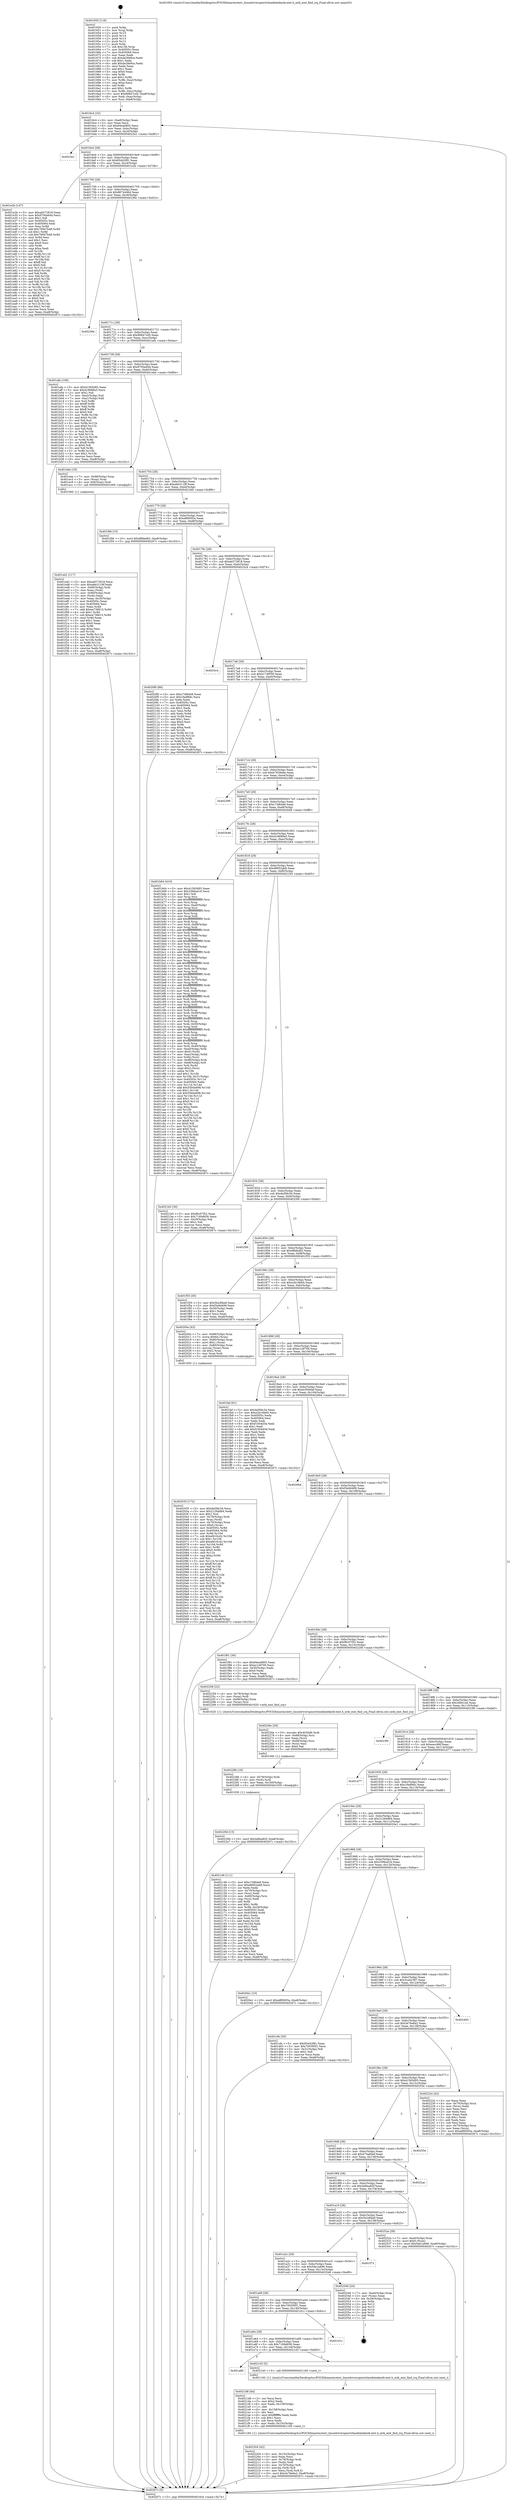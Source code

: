 digraph "0x401650" {
  label = "0x401650 (/mnt/c/Users/mathe/Desktop/tcc/POCII/binaries/extr_linuxdriverspinctrlmediatekmtk-eint.h_mtk_eint_find_irq_Final-ollvm.out::main(0))"
  labelloc = "t"
  node[shape=record]

  Entry [label="",width=0.3,height=0.3,shape=circle,fillcolor=black,style=filled]
  "0x4016c4" [label="{
     0x4016c4 [32]\l
     | [instrs]\l
     &nbsp;&nbsp;0x4016c4 \<+6\>: mov -0xa8(%rbp),%eax\l
     &nbsp;&nbsp;0x4016ca \<+2\>: mov %eax,%ecx\l
     &nbsp;&nbsp;0x4016cc \<+6\>: sub $0x84ea0805,%ecx\l
     &nbsp;&nbsp;0x4016d2 \<+6\>: mov %eax,-0xbc(%rbp)\l
     &nbsp;&nbsp;0x4016d8 \<+6\>: mov %ecx,-0xc0(%rbp)\l
     &nbsp;&nbsp;0x4016de \<+6\>: je 00000000004023e1 \<main+0xd91\>\l
  }"]
  "0x4023e1" [label="{
     0x4023e1\l
  }", style=dashed]
  "0x4016e4" [label="{
     0x4016e4 [28]\l
     | [instrs]\l
     &nbsp;&nbsp;0x4016e4 \<+5\>: jmp 00000000004016e9 \<main+0x99\>\l
     &nbsp;&nbsp;0x4016e9 \<+6\>: mov -0xbc(%rbp),%eax\l
     &nbsp;&nbsp;0x4016ef \<+5\>: sub $0x85442f81,%eax\l
     &nbsp;&nbsp;0x4016f4 \<+6\>: mov %eax,-0xc4(%rbp)\l
     &nbsp;&nbsp;0x4016fa \<+6\>: je 0000000000401e2b \<main+0x7db\>\l
  }"]
  Exit [label="",width=0.3,height=0.3,shape=circle,fillcolor=black,style=filled,peripheries=2]
  "0x401e2b" [label="{
     0x401e2b [147]\l
     | [instrs]\l
     &nbsp;&nbsp;0x401e2b \<+5\>: mov $0xab572818,%eax\l
     &nbsp;&nbsp;0x401e30 \<+5\>: mov $0x9700e644,%ecx\l
     &nbsp;&nbsp;0x401e35 \<+2\>: mov $0x1,%dl\l
     &nbsp;&nbsp;0x401e37 \<+7\>: mov 0x40505c,%esi\l
     &nbsp;&nbsp;0x401e3e \<+7\>: mov 0x405064,%edi\l
     &nbsp;&nbsp;0x401e45 \<+3\>: mov %esi,%r8d\l
     &nbsp;&nbsp;0x401e48 \<+7\>: add $0x76947b48,%r8d\l
     &nbsp;&nbsp;0x401e4f \<+4\>: sub $0x1,%r8d\l
     &nbsp;&nbsp;0x401e53 \<+7\>: sub $0x76947b48,%r8d\l
     &nbsp;&nbsp;0x401e5a \<+4\>: imul %r8d,%esi\l
     &nbsp;&nbsp;0x401e5e \<+3\>: and $0x1,%esi\l
     &nbsp;&nbsp;0x401e61 \<+3\>: cmp $0x0,%esi\l
     &nbsp;&nbsp;0x401e64 \<+4\>: sete %r9b\l
     &nbsp;&nbsp;0x401e68 \<+3\>: cmp $0xa,%edi\l
     &nbsp;&nbsp;0x401e6b \<+4\>: setl %r10b\l
     &nbsp;&nbsp;0x401e6f \<+3\>: mov %r9b,%r11b\l
     &nbsp;&nbsp;0x401e72 \<+4\>: xor $0xff,%r11b\l
     &nbsp;&nbsp;0x401e76 \<+3\>: mov %r10b,%bl\l
     &nbsp;&nbsp;0x401e79 \<+3\>: xor $0xff,%bl\l
     &nbsp;&nbsp;0x401e7c \<+3\>: xor $0x0,%dl\l
     &nbsp;&nbsp;0x401e7f \<+3\>: mov %r11b,%r14b\l
     &nbsp;&nbsp;0x401e82 \<+4\>: and $0x0,%r14b\l
     &nbsp;&nbsp;0x401e86 \<+3\>: and %dl,%r9b\l
     &nbsp;&nbsp;0x401e89 \<+3\>: mov %bl,%r15b\l
     &nbsp;&nbsp;0x401e8c \<+4\>: and $0x0,%r15b\l
     &nbsp;&nbsp;0x401e90 \<+3\>: and %dl,%r10b\l
     &nbsp;&nbsp;0x401e93 \<+3\>: or %r9b,%r14b\l
     &nbsp;&nbsp;0x401e96 \<+3\>: or %r10b,%r15b\l
     &nbsp;&nbsp;0x401e99 \<+3\>: xor %r15b,%r14b\l
     &nbsp;&nbsp;0x401e9c \<+3\>: or %bl,%r11b\l
     &nbsp;&nbsp;0x401e9f \<+4\>: xor $0xff,%r11b\l
     &nbsp;&nbsp;0x401ea3 \<+3\>: or $0x0,%dl\l
     &nbsp;&nbsp;0x401ea6 \<+3\>: and %dl,%r11b\l
     &nbsp;&nbsp;0x401ea9 \<+3\>: or %r11b,%r14b\l
     &nbsp;&nbsp;0x401eac \<+4\>: test $0x1,%r14b\l
     &nbsp;&nbsp;0x401eb0 \<+3\>: cmovne %ecx,%eax\l
     &nbsp;&nbsp;0x401eb3 \<+6\>: mov %eax,-0xa8(%rbp)\l
     &nbsp;&nbsp;0x401eb9 \<+5\>: jmp 000000000040267c \<main+0x102c\>\l
  }"]
  "0x401700" [label="{
     0x401700 [28]\l
     | [instrs]\l
     &nbsp;&nbsp;0x401700 \<+5\>: jmp 0000000000401705 \<main+0xb5\>\l
     &nbsp;&nbsp;0x401705 \<+6\>: mov -0xbc(%rbp),%eax\l
     &nbsp;&nbsp;0x40170b \<+5\>: sub $0x8674446d,%eax\l
     &nbsp;&nbsp;0x401710 \<+6\>: mov %eax,-0xc8(%rbp)\l
     &nbsp;&nbsp;0x401716 \<+6\>: je 000000000040236e \<main+0xd1e\>\l
  }"]
  "0x40229d" [label="{
     0x40229d [15]\l
     | [instrs]\l
     &nbsp;&nbsp;0x40229d \<+10\>: movl $0x4d6ea82f,-0xa8(%rbp)\l
     &nbsp;&nbsp;0x4022a7 \<+5\>: jmp 000000000040267c \<main+0x102c\>\l
  }"]
  "0x40236e" [label="{
     0x40236e\l
  }", style=dashed]
  "0x40171c" [label="{
     0x40171c [28]\l
     | [instrs]\l
     &nbsp;&nbsp;0x40171c \<+5\>: jmp 0000000000401721 \<main+0xd1\>\l
     &nbsp;&nbsp;0x401721 \<+6\>: mov -0xbc(%rbp),%eax\l
     &nbsp;&nbsp;0x401727 \<+5\>: sub $0x89847cd5,%eax\l
     &nbsp;&nbsp;0x40172c \<+6\>: mov %eax,-0xcc(%rbp)\l
     &nbsp;&nbsp;0x401732 \<+6\>: je 0000000000401afa \<main+0x4aa\>\l
  }"]
  "0x40228b" [label="{
     0x40228b [18]\l
     | [instrs]\l
     &nbsp;&nbsp;0x40228b \<+4\>: mov -0x78(%rbp),%rdi\l
     &nbsp;&nbsp;0x40228f \<+3\>: mov (%rdi),%rdi\l
     &nbsp;&nbsp;0x402292 \<+6\>: mov %eax,-0x160(%rbp)\l
     &nbsp;&nbsp;0x402298 \<+5\>: call 0000000000401030 \<free@plt\>\l
     | [calls]\l
     &nbsp;&nbsp;0x401030 \{1\} (unknown)\l
  }"]
  "0x401afa" [label="{
     0x401afa [106]\l
     | [instrs]\l
     &nbsp;&nbsp;0x401afa \<+5\>: mov $0x41565d93,%eax\l
     &nbsp;&nbsp;0x401aff \<+5\>: mov $0xd18689a5,%ecx\l
     &nbsp;&nbsp;0x401b04 \<+2\>: mov $0x1,%dl\l
     &nbsp;&nbsp;0x401b06 \<+7\>: mov -0xa2(%rbp),%sil\l
     &nbsp;&nbsp;0x401b0d \<+7\>: mov -0xa1(%rbp),%dil\l
     &nbsp;&nbsp;0x401b14 \<+3\>: mov %sil,%r8b\l
     &nbsp;&nbsp;0x401b17 \<+4\>: xor $0xff,%r8b\l
     &nbsp;&nbsp;0x401b1b \<+3\>: mov %dil,%r9b\l
     &nbsp;&nbsp;0x401b1e \<+4\>: xor $0xff,%r9b\l
     &nbsp;&nbsp;0x401b22 \<+3\>: xor $0x0,%dl\l
     &nbsp;&nbsp;0x401b25 \<+3\>: mov %r8b,%r10b\l
     &nbsp;&nbsp;0x401b28 \<+4\>: and $0x0,%r10b\l
     &nbsp;&nbsp;0x401b2c \<+3\>: and %dl,%sil\l
     &nbsp;&nbsp;0x401b2f \<+3\>: mov %r9b,%r11b\l
     &nbsp;&nbsp;0x401b32 \<+4\>: and $0x0,%r11b\l
     &nbsp;&nbsp;0x401b36 \<+3\>: and %dl,%dil\l
     &nbsp;&nbsp;0x401b39 \<+3\>: or %sil,%r10b\l
     &nbsp;&nbsp;0x401b3c \<+3\>: or %dil,%r11b\l
     &nbsp;&nbsp;0x401b3f \<+3\>: xor %r11b,%r10b\l
     &nbsp;&nbsp;0x401b42 \<+3\>: or %r9b,%r8b\l
     &nbsp;&nbsp;0x401b45 \<+4\>: xor $0xff,%r8b\l
     &nbsp;&nbsp;0x401b49 \<+3\>: or $0x0,%dl\l
     &nbsp;&nbsp;0x401b4c \<+3\>: and %dl,%r8b\l
     &nbsp;&nbsp;0x401b4f \<+3\>: or %r8b,%r10b\l
     &nbsp;&nbsp;0x401b52 \<+4\>: test $0x1,%r10b\l
     &nbsp;&nbsp;0x401b56 \<+3\>: cmovne %ecx,%eax\l
     &nbsp;&nbsp;0x401b59 \<+6\>: mov %eax,-0xa8(%rbp)\l
     &nbsp;&nbsp;0x401b5f \<+5\>: jmp 000000000040267c \<main+0x102c\>\l
  }"]
  "0x401738" [label="{
     0x401738 [28]\l
     | [instrs]\l
     &nbsp;&nbsp;0x401738 \<+5\>: jmp 000000000040173d \<main+0xed\>\l
     &nbsp;&nbsp;0x40173d \<+6\>: mov -0xbc(%rbp),%eax\l
     &nbsp;&nbsp;0x401743 \<+5\>: sub $0x9700e644,%eax\l
     &nbsp;&nbsp;0x401748 \<+6\>: mov %eax,-0xd0(%rbp)\l
     &nbsp;&nbsp;0x40174e \<+6\>: je 0000000000401ebe \<main+0x86e\>\l
  }"]
  "0x40267c" [label="{
     0x40267c [5]\l
     | [instrs]\l
     &nbsp;&nbsp;0x40267c \<+5\>: jmp 00000000004016c4 \<main+0x74\>\l
  }"]
  "0x401650" [label="{
     0x401650 [116]\l
     | [instrs]\l
     &nbsp;&nbsp;0x401650 \<+1\>: push %rbp\l
     &nbsp;&nbsp;0x401651 \<+3\>: mov %rsp,%rbp\l
     &nbsp;&nbsp;0x401654 \<+2\>: push %r15\l
     &nbsp;&nbsp;0x401656 \<+2\>: push %r14\l
     &nbsp;&nbsp;0x401658 \<+2\>: push %r13\l
     &nbsp;&nbsp;0x40165a \<+2\>: push %r12\l
     &nbsp;&nbsp;0x40165c \<+1\>: push %rbx\l
     &nbsp;&nbsp;0x40165d \<+7\>: sub $0x158,%rsp\l
     &nbsp;&nbsp;0x401664 \<+7\>: mov 0x40505c,%eax\l
     &nbsp;&nbsp;0x40166b \<+7\>: mov 0x405064,%ecx\l
     &nbsp;&nbsp;0x401672 \<+2\>: mov %eax,%edx\l
     &nbsp;&nbsp;0x401674 \<+6\>: sub $0xde28e9ca,%edx\l
     &nbsp;&nbsp;0x40167a \<+3\>: sub $0x1,%edx\l
     &nbsp;&nbsp;0x40167d \<+6\>: add $0xde28e9ca,%edx\l
     &nbsp;&nbsp;0x401683 \<+3\>: imul %edx,%eax\l
     &nbsp;&nbsp;0x401686 \<+3\>: and $0x1,%eax\l
     &nbsp;&nbsp;0x401689 \<+3\>: cmp $0x0,%eax\l
     &nbsp;&nbsp;0x40168c \<+4\>: sete %r8b\l
     &nbsp;&nbsp;0x401690 \<+4\>: and $0x1,%r8b\l
     &nbsp;&nbsp;0x401694 \<+7\>: mov %r8b,-0xa2(%rbp)\l
     &nbsp;&nbsp;0x40169b \<+3\>: cmp $0xa,%ecx\l
     &nbsp;&nbsp;0x40169e \<+4\>: setl %r8b\l
     &nbsp;&nbsp;0x4016a2 \<+4\>: and $0x1,%r8b\l
     &nbsp;&nbsp;0x4016a6 \<+7\>: mov %r8b,-0xa1(%rbp)\l
     &nbsp;&nbsp;0x4016ad \<+10\>: movl $0x89847cd5,-0xa8(%rbp)\l
     &nbsp;&nbsp;0x4016b7 \<+6\>: mov %edi,-0xac(%rbp)\l
     &nbsp;&nbsp;0x4016bd \<+7\>: mov %rsi,-0xb8(%rbp)\l
  }"]
  "0x40226e" [label="{
     0x40226e [29]\l
     | [instrs]\l
     &nbsp;&nbsp;0x40226e \<+10\>: movabs $0x4030d6,%rdi\l
     &nbsp;&nbsp;0x402278 \<+4\>: mov -0x68(%rbp),%rsi\l
     &nbsp;&nbsp;0x40227c \<+2\>: mov %eax,(%rsi)\l
     &nbsp;&nbsp;0x40227e \<+4\>: mov -0x68(%rbp),%rsi\l
     &nbsp;&nbsp;0x402282 \<+2\>: mov (%rsi),%esi\l
     &nbsp;&nbsp;0x402284 \<+2\>: mov $0x0,%al\l
     &nbsp;&nbsp;0x402286 \<+5\>: call 0000000000401040 \<printf@plt\>\l
     | [calls]\l
     &nbsp;&nbsp;0x401040 \{1\} (unknown)\l
  }"]
  "0x401ebe" [label="{
     0x401ebe [19]\l
     | [instrs]\l
     &nbsp;&nbsp;0x401ebe \<+7\>: mov -0x98(%rbp),%rax\l
     &nbsp;&nbsp;0x401ec5 \<+3\>: mov (%rax),%rax\l
     &nbsp;&nbsp;0x401ec8 \<+4\>: mov 0x8(%rax),%rdi\l
     &nbsp;&nbsp;0x401ecc \<+5\>: call 0000000000401060 \<atoi@plt\>\l
     | [calls]\l
     &nbsp;&nbsp;0x401060 \{1\} (unknown)\l
  }"]
  "0x401754" [label="{
     0x401754 [28]\l
     | [instrs]\l
     &nbsp;&nbsp;0x401754 \<+5\>: jmp 0000000000401759 \<main+0x109\>\l
     &nbsp;&nbsp;0x401759 \<+6\>: mov -0xbc(%rbp),%eax\l
     &nbsp;&nbsp;0x40175f \<+5\>: sub $0xa6e3119f,%eax\l
     &nbsp;&nbsp;0x401764 \<+6\>: mov %eax,-0xd4(%rbp)\l
     &nbsp;&nbsp;0x40176a \<+6\>: je 0000000000401f46 \<main+0x8f6\>\l
  }"]
  "0x402204" [label="{
     0x402204 [42]\l
     | [instrs]\l
     &nbsp;&nbsp;0x402204 \<+6\>: mov -0x15c(%rbp),%ecx\l
     &nbsp;&nbsp;0x40220a \<+3\>: imul %eax,%ecx\l
     &nbsp;&nbsp;0x40220d \<+4\>: mov -0x78(%rbp),%rdi\l
     &nbsp;&nbsp;0x402211 \<+3\>: mov (%rdi),%rdi\l
     &nbsp;&nbsp;0x402214 \<+4\>: mov -0x70(%rbp),%r8\l
     &nbsp;&nbsp;0x402218 \<+3\>: movslq (%r8),%r8\l
     &nbsp;&nbsp;0x40221b \<+4\>: mov %ecx,(%rdi,%r8,4)\l
     &nbsp;&nbsp;0x40221f \<+10\>: movl $0x3e76e6a2,-0xa8(%rbp)\l
     &nbsp;&nbsp;0x402229 \<+5\>: jmp 000000000040267c \<main+0x102c\>\l
  }"]
  "0x401f46" [label="{
     0x401f46 [15]\l
     | [instrs]\l
     &nbsp;&nbsp;0x401f46 \<+10\>: movl $0xdfbfed62,-0xa8(%rbp)\l
     &nbsp;&nbsp;0x401f50 \<+5\>: jmp 000000000040267c \<main+0x102c\>\l
  }"]
  "0x401770" [label="{
     0x401770 [28]\l
     | [instrs]\l
     &nbsp;&nbsp;0x401770 \<+5\>: jmp 0000000000401775 \<main+0x125\>\l
     &nbsp;&nbsp;0x401775 \<+6\>: mov -0xbc(%rbp),%eax\l
     &nbsp;&nbsp;0x40177b \<+5\>: sub $0xa8f0005a,%eax\l
     &nbsp;&nbsp;0x401780 \<+6\>: mov %eax,-0xd8(%rbp)\l
     &nbsp;&nbsp;0x401786 \<+6\>: je 00000000004020f0 \<main+0xaa0\>\l
  }"]
  "0x4021d8" [label="{
     0x4021d8 [44]\l
     | [instrs]\l
     &nbsp;&nbsp;0x4021d8 \<+2\>: xor %ecx,%ecx\l
     &nbsp;&nbsp;0x4021da \<+5\>: mov $0x2,%edx\l
     &nbsp;&nbsp;0x4021df \<+6\>: mov %edx,-0x158(%rbp)\l
     &nbsp;&nbsp;0x4021e5 \<+1\>: cltd\l
     &nbsp;&nbsp;0x4021e6 \<+6\>: mov -0x158(%rbp),%esi\l
     &nbsp;&nbsp;0x4021ec \<+2\>: idiv %esi\l
     &nbsp;&nbsp;0x4021ee \<+6\>: imul $0xfffffffe,%edx,%edx\l
     &nbsp;&nbsp;0x4021f4 \<+3\>: sub $0x1,%ecx\l
     &nbsp;&nbsp;0x4021f7 \<+2\>: sub %ecx,%edx\l
     &nbsp;&nbsp;0x4021f9 \<+6\>: mov %edx,-0x15c(%rbp)\l
     &nbsp;&nbsp;0x4021ff \<+5\>: call 0000000000401160 \<next_i\>\l
     | [calls]\l
     &nbsp;&nbsp;0x401160 \{1\} (/mnt/c/Users/mathe/Desktop/tcc/POCII/binaries/extr_linuxdriverspinctrlmediatekmtk-eint.h_mtk_eint_find_irq_Final-ollvm.out::next_i)\l
  }"]
  "0x4020f0" [label="{
     0x4020f0 [86]\l
     | [instrs]\l
     &nbsp;&nbsp;0x4020f0 \<+5\>: mov $0xc74f64e8,%eax\l
     &nbsp;&nbsp;0x4020f5 \<+5\>: mov $0x1fadf9dc,%ecx\l
     &nbsp;&nbsp;0x4020fa \<+2\>: xor %edx,%edx\l
     &nbsp;&nbsp;0x4020fc \<+7\>: mov 0x40505c,%esi\l
     &nbsp;&nbsp;0x402103 \<+7\>: mov 0x405064,%edi\l
     &nbsp;&nbsp;0x40210a \<+3\>: sub $0x1,%edx\l
     &nbsp;&nbsp;0x40210d \<+3\>: mov %esi,%r8d\l
     &nbsp;&nbsp;0x402110 \<+3\>: add %edx,%r8d\l
     &nbsp;&nbsp;0x402113 \<+4\>: imul %r8d,%esi\l
     &nbsp;&nbsp;0x402117 \<+3\>: and $0x1,%esi\l
     &nbsp;&nbsp;0x40211a \<+3\>: cmp $0x0,%esi\l
     &nbsp;&nbsp;0x40211d \<+4\>: sete %r9b\l
     &nbsp;&nbsp;0x402121 \<+3\>: cmp $0xa,%edi\l
     &nbsp;&nbsp;0x402124 \<+4\>: setl %r10b\l
     &nbsp;&nbsp;0x402128 \<+3\>: mov %r9b,%r11b\l
     &nbsp;&nbsp;0x40212b \<+3\>: and %r10b,%r11b\l
     &nbsp;&nbsp;0x40212e \<+3\>: xor %r10b,%r9b\l
     &nbsp;&nbsp;0x402131 \<+3\>: or %r9b,%r11b\l
     &nbsp;&nbsp;0x402134 \<+4\>: test $0x1,%r11b\l
     &nbsp;&nbsp;0x402138 \<+3\>: cmovne %ecx,%eax\l
     &nbsp;&nbsp;0x40213b \<+6\>: mov %eax,-0xa8(%rbp)\l
     &nbsp;&nbsp;0x402141 \<+5\>: jmp 000000000040267c \<main+0x102c\>\l
  }"]
  "0x40178c" [label="{
     0x40178c [28]\l
     | [instrs]\l
     &nbsp;&nbsp;0x40178c \<+5\>: jmp 0000000000401791 \<main+0x141\>\l
     &nbsp;&nbsp;0x401791 \<+6\>: mov -0xbc(%rbp),%eax\l
     &nbsp;&nbsp;0x401797 \<+5\>: sub $0xab572818,%eax\l
     &nbsp;&nbsp;0x40179c \<+6\>: mov %eax,-0xdc(%rbp)\l
     &nbsp;&nbsp;0x4017a2 \<+6\>: je 00000000004025c4 \<main+0xf74\>\l
  }"]
  "0x401a80" [label="{
     0x401a80\l
  }", style=dashed]
  "0x4025c4" [label="{
     0x4025c4\l
  }", style=dashed]
  "0x4017a8" [label="{
     0x4017a8 [28]\l
     | [instrs]\l
     &nbsp;&nbsp;0x4017a8 \<+5\>: jmp 00000000004017ad \<main+0x15d\>\l
     &nbsp;&nbsp;0x4017ad \<+6\>: mov -0xbc(%rbp),%eax\l
     &nbsp;&nbsp;0x4017b3 \<+5\>: sub $0xb174f056,%eax\l
     &nbsp;&nbsp;0x4017b8 \<+6\>: mov %eax,-0xe0(%rbp)\l
     &nbsp;&nbsp;0x4017be \<+6\>: je 0000000000401e1c \<main+0x7cc\>\l
  }"]
  "0x4021d3" [label="{
     0x4021d3 [5]\l
     | [instrs]\l
     &nbsp;&nbsp;0x4021d3 \<+5\>: call 0000000000401160 \<next_i\>\l
     | [calls]\l
     &nbsp;&nbsp;0x401160 \{1\} (/mnt/c/Users/mathe/Desktop/tcc/POCII/binaries/extr_linuxdriverspinctrlmediatekmtk-eint.h_mtk_eint_find_irq_Final-ollvm.out::next_i)\l
  }"]
  "0x401e1c" [label="{
     0x401e1c\l
  }", style=dashed]
  "0x4017c4" [label="{
     0x4017c4 [28]\l
     | [instrs]\l
     &nbsp;&nbsp;0x4017c4 \<+5\>: jmp 00000000004017c9 \<main+0x179\>\l
     &nbsp;&nbsp;0x4017c9 \<+6\>: mov -0xbc(%rbp),%eax\l
     &nbsp;&nbsp;0x4017cf \<+5\>: sub $0xb7839a6e,%eax\l
     &nbsp;&nbsp;0x4017d4 \<+6\>: mov %eax,-0xe4(%rbp)\l
     &nbsp;&nbsp;0x4017da \<+6\>: je 0000000000402390 \<main+0xd40\>\l
  }"]
  "0x401a64" [label="{
     0x401a64 [28]\l
     | [instrs]\l
     &nbsp;&nbsp;0x401a64 \<+5\>: jmp 0000000000401a69 \<main+0x419\>\l
     &nbsp;&nbsp;0x401a69 \<+6\>: mov -0xbc(%rbp),%eax\l
     &nbsp;&nbsp;0x401a6f \<+5\>: sub $0x7160d656,%eax\l
     &nbsp;&nbsp;0x401a74 \<+6\>: mov %eax,-0x144(%rbp)\l
     &nbsp;&nbsp;0x401a7a \<+6\>: je 00000000004021d3 \<main+0xb83\>\l
  }"]
  "0x402390" [label="{
     0x402390\l
  }", style=dashed]
  "0x4017e0" [label="{
     0x4017e0 [28]\l
     | [instrs]\l
     &nbsp;&nbsp;0x4017e0 \<+5\>: jmp 00000000004017e5 \<main+0x195\>\l
     &nbsp;&nbsp;0x4017e5 \<+6\>: mov -0xbc(%rbp),%eax\l
     &nbsp;&nbsp;0x4017eb \<+5\>: sub $0xc74f64e8,%eax\l
     &nbsp;&nbsp;0x4017f0 \<+6\>: mov %eax,-0xe8(%rbp)\l
     &nbsp;&nbsp;0x4017f6 \<+6\>: je 0000000000402648 \<main+0xff8\>\l
  }"]
  "0x401d1c" [label="{
     0x401d1c\l
  }", style=dashed]
  "0x402648" [label="{
     0x402648\l
  }", style=dashed]
  "0x4017fc" [label="{
     0x4017fc [28]\l
     | [instrs]\l
     &nbsp;&nbsp;0x4017fc \<+5\>: jmp 0000000000401801 \<main+0x1b1\>\l
     &nbsp;&nbsp;0x401801 \<+6\>: mov -0xbc(%rbp),%eax\l
     &nbsp;&nbsp;0x401807 \<+5\>: sub $0xd18689a5,%eax\l
     &nbsp;&nbsp;0x40180c \<+6\>: mov %eax,-0xec(%rbp)\l
     &nbsp;&nbsp;0x401812 \<+6\>: je 0000000000401b64 \<main+0x514\>\l
  }"]
  "0x401a48" [label="{
     0x401a48 [28]\l
     | [instrs]\l
     &nbsp;&nbsp;0x401a48 \<+5\>: jmp 0000000000401a4d \<main+0x3fd\>\l
     &nbsp;&nbsp;0x401a4d \<+6\>: mov -0xbc(%rbp),%eax\l
     &nbsp;&nbsp;0x401a53 \<+5\>: sub $0x700395f1,%eax\l
     &nbsp;&nbsp;0x401a58 \<+6\>: mov %eax,-0x140(%rbp)\l
     &nbsp;&nbsp;0x401a5e \<+6\>: je 0000000000401d1c \<main+0x6cc\>\l
  }"]
  "0x401b64" [label="{
     0x401b64 [410]\l
     | [instrs]\l
     &nbsp;&nbsp;0x401b64 \<+5\>: mov $0x41565d93,%eax\l
     &nbsp;&nbsp;0x401b69 \<+5\>: mov $0x3396a416,%ecx\l
     &nbsp;&nbsp;0x401b6e \<+2\>: mov $0x1,%dl\l
     &nbsp;&nbsp;0x401b70 \<+3\>: mov %rsp,%rsi\l
     &nbsp;&nbsp;0x401b73 \<+4\>: add $0xfffffffffffffff0,%rsi\l
     &nbsp;&nbsp;0x401b77 \<+3\>: mov %rsi,%rsp\l
     &nbsp;&nbsp;0x401b7a \<+7\>: mov %rsi,-0xa0(%rbp)\l
     &nbsp;&nbsp;0x401b81 \<+3\>: mov %rsp,%rsi\l
     &nbsp;&nbsp;0x401b84 \<+4\>: add $0xfffffffffffffff0,%rsi\l
     &nbsp;&nbsp;0x401b88 \<+3\>: mov %rsi,%rsp\l
     &nbsp;&nbsp;0x401b8b \<+3\>: mov %rsp,%rdi\l
     &nbsp;&nbsp;0x401b8e \<+4\>: add $0xfffffffffffffff0,%rdi\l
     &nbsp;&nbsp;0x401b92 \<+3\>: mov %rdi,%rsp\l
     &nbsp;&nbsp;0x401b95 \<+7\>: mov %rdi,-0x98(%rbp)\l
     &nbsp;&nbsp;0x401b9c \<+3\>: mov %rsp,%rdi\l
     &nbsp;&nbsp;0x401b9f \<+4\>: add $0xfffffffffffffff0,%rdi\l
     &nbsp;&nbsp;0x401ba3 \<+3\>: mov %rdi,%rsp\l
     &nbsp;&nbsp;0x401ba6 \<+7\>: mov %rdi,-0x90(%rbp)\l
     &nbsp;&nbsp;0x401bad \<+3\>: mov %rsp,%rdi\l
     &nbsp;&nbsp;0x401bb0 \<+4\>: add $0xfffffffffffffff0,%rdi\l
     &nbsp;&nbsp;0x401bb4 \<+3\>: mov %rdi,%rsp\l
     &nbsp;&nbsp;0x401bb7 \<+7\>: mov %rdi,-0x88(%rbp)\l
     &nbsp;&nbsp;0x401bbe \<+3\>: mov %rsp,%rdi\l
     &nbsp;&nbsp;0x401bc1 \<+4\>: add $0xfffffffffffffff0,%rdi\l
     &nbsp;&nbsp;0x401bc5 \<+3\>: mov %rdi,%rsp\l
     &nbsp;&nbsp;0x401bc8 \<+4\>: mov %rdi,-0x80(%rbp)\l
     &nbsp;&nbsp;0x401bcc \<+3\>: mov %rsp,%rdi\l
     &nbsp;&nbsp;0x401bcf \<+4\>: add $0xfffffffffffffff0,%rdi\l
     &nbsp;&nbsp;0x401bd3 \<+3\>: mov %rdi,%rsp\l
     &nbsp;&nbsp;0x401bd6 \<+4\>: mov %rdi,-0x78(%rbp)\l
     &nbsp;&nbsp;0x401bda \<+3\>: mov %rsp,%rdi\l
     &nbsp;&nbsp;0x401bdd \<+4\>: add $0xfffffffffffffff0,%rdi\l
     &nbsp;&nbsp;0x401be1 \<+3\>: mov %rdi,%rsp\l
     &nbsp;&nbsp;0x401be4 \<+4\>: mov %rdi,-0x70(%rbp)\l
     &nbsp;&nbsp;0x401be8 \<+3\>: mov %rsp,%rdi\l
     &nbsp;&nbsp;0x401beb \<+4\>: add $0xfffffffffffffff0,%rdi\l
     &nbsp;&nbsp;0x401bef \<+3\>: mov %rdi,%rsp\l
     &nbsp;&nbsp;0x401bf2 \<+4\>: mov %rdi,-0x68(%rbp)\l
     &nbsp;&nbsp;0x401bf6 \<+3\>: mov %rsp,%rdi\l
     &nbsp;&nbsp;0x401bf9 \<+4\>: add $0xfffffffffffffff0,%rdi\l
     &nbsp;&nbsp;0x401bfd \<+3\>: mov %rdi,%rsp\l
     &nbsp;&nbsp;0x401c00 \<+4\>: mov %rdi,-0x60(%rbp)\l
     &nbsp;&nbsp;0x401c04 \<+3\>: mov %rsp,%rdi\l
     &nbsp;&nbsp;0x401c07 \<+4\>: add $0xfffffffffffffff0,%rdi\l
     &nbsp;&nbsp;0x401c0b \<+3\>: mov %rdi,%rsp\l
     &nbsp;&nbsp;0x401c0e \<+4\>: mov %rdi,-0x58(%rbp)\l
     &nbsp;&nbsp;0x401c12 \<+3\>: mov %rsp,%rdi\l
     &nbsp;&nbsp;0x401c15 \<+4\>: add $0xfffffffffffffff0,%rdi\l
     &nbsp;&nbsp;0x401c19 \<+3\>: mov %rdi,%rsp\l
     &nbsp;&nbsp;0x401c1c \<+4\>: mov %rdi,-0x50(%rbp)\l
     &nbsp;&nbsp;0x401c20 \<+3\>: mov %rsp,%rdi\l
     &nbsp;&nbsp;0x401c23 \<+4\>: add $0xfffffffffffffff0,%rdi\l
     &nbsp;&nbsp;0x401c27 \<+3\>: mov %rdi,%rsp\l
     &nbsp;&nbsp;0x401c2a \<+4\>: mov %rdi,-0x48(%rbp)\l
     &nbsp;&nbsp;0x401c2e \<+3\>: mov %rsp,%rdi\l
     &nbsp;&nbsp;0x401c31 \<+4\>: add $0xfffffffffffffff0,%rdi\l
     &nbsp;&nbsp;0x401c35 \<+3\>: mov %rdi,%rsp\l
     &nbsp;&nbsp;0x401c38 \<+4\>: mov %rdi,-0x40(%rbp)\l
     &nbsp;&nbsp;0x401c3c \<+7\>: mov -0xa0(%rbp),%rdi\l
     &nbsp;&nbsp;0x401c43 \<+6\>: movl $0x0,(%rdi)\l
     &nbsp;&nbsp;0x401c49 \<+7\>: mov -0xac(%rbp),%r8d\l
     &nbsp;&nbsp;0x401c50 \<+3\>: mov %r8d,(%rsi)\l
     &nbsp;&nbsp;0x401c53 \<+7\>: mov -0x98(%rbp),%rdi\l
     &nbsp;&nbsp;0x401c5a \<+7\>: mov -0xb8(%rbp),%r9\l
     &nbsp;&nbsp;0x401c61 \<+3\>: mov %r9,(%rdi)\l
     &nbsp;&nbsp;0x401c64 \<+3\>: cmpl $0x2,(%rsi)\l
     &nbsp;&nbsp;0x401c67 \<+4\>: setne %r10b\l
     &nbsp;&nbsp;0x401c6b \<+4\>: and $0x1,%r10b\l
     &nbsp;&nbsp;0x401c6f \<+4\>: mov %r10b,-0x31(%rbp)\l
     &nbsp;&nbsp;0x401c73 \<+8\>: mov 0x40505c,%r11d\l
     &nbsp;&nbsp;0x401c7b \<+7\>: mov 0x405064,%ebx\l
     &nbsp;&nbsp;0x401c82 \<+3\>: mov %r11d,%r14d\l
     &nbsp;&nbsp;0x401c85 \<+7\>: add $0x55b0a698,%r14d\l
     &nbsp;&nbsp;0x401c8c \<+4\>: sub $0x1,%r14d\l
     &nbsp;&nbsp;0x401c90 \<+7\>: sub $0x55b0a698,%r14d\l
     &nbsp;&nbsp;0x401c97 \<+4\>: imul %r14d,%r11d\l
     &nbsp;&nbsp;0x401c9b \<+4\>: and $0x1,%r11d\l
     &nbsp;&nbsp;0x401c9f \<+4\>: cmp $0x0,%r11d\l
     &nbsp;&nbsp;0x401ca3 \<+4\>: sete %r10b\l
     &nbsp;&nbsp;0x401ca7 \<+3\>: cmp $0xa,%ebx\l
     &nbsp;&nbsp;0x401caa \<+4\>: setl %r15b\l
     &nbsp;&nbsp;0x401cae \<+3\>: mov %r10b,%r12b\l
     &nbsp;&nbsp;0x401cb1 \<+4\>: xor $0xff,%r12b\l
     &nbsp;&nbsp;0x401cb5 \<+3\>: mov %r15b,%r13b\l
     &nbsp;&nbsp;0x401cb8 \<+4\>: xor $0xff,%r13b\l
     &nbsp;&nbsp;0x401cbc \<+3\>: xor $0x0,%dl\l
     &nbsp;&nbsp;0x401cbf \<+3\>: mov %r12b,%sil\l
     &nbsp;&nbsp;0x401cc2 \<+4\>: and $0x0,%sil\l
     &nbsp;&nbsp;0x401cc6 \<+3\>: and %dl,%r10b\l
     &nbsp;&nbsp;0x401cc9 \<+3\>: mov %r13b,%dil\l
     &nbsp;&nbsp;0x401ccc \<+4\>: and $0x0,%dil\l
     &nbsp;&nbsp;0x401cd0 \<+3\>: and %dl,%r15b\l
     &nbsp;&nbsp;0x401cd3 \<+3\>: or %r10b,%sil\l
     &nbsp;&nbsp;0x401cd6 \<+3\>: or %r15b,%dil\l
     &nbsp;&nbsp;0x401cd9 \<+3\>: xor %dil,%sil\l
     &nbsp;&nbsp;0x401cdc \<+3\>: or %r13b,%r12b\l
     &nbsp;&nbsp;0x401cdf \<+4\>: xor $0xff,%r12b\l
     &nbsp;&nbsp;0x401ce3 \<+3\>: or $0x0,%dl\l
     &nbsp;&nbsp;0x401ce6 \<+3\>: and %dl,%r12b\l
     &nbsp;&nbsp;0x401ce9 \<+3\>: or %r12b,%sil\l
     &nbsp;&nbsp;0x401cec \<+4\>: test $0x1,%sil\l
     &nbsp;&nbsp;0x401cf0 \<+3\>: cmovne %ecx,%eax\l
     &nbsp;&nbsp;0x401cf3 \<+6\>: mov %eax,-0xa8(%rbp)\l
     &nbsp;&nbsp;0x401cf9 \<+5\>: jmp 000000000040267c \<main+0x102c\>\l
  }"]
  "0x401818" [label="{
     0x401818 [28]\l
     | [instrs]\l
     &nbsp;&nbsp;0x401818 \<+5\>: jmp 000000000040181d \<main+0x1cd\>\l
     &nbsp;&nbsp;0x40181d \<+6\>: mov -0xbc(%rbp),%eax\l
     &nbsp;&nbsp;0x401823 \<+5\>: sub $0xd8952ab8,%eax\l
     &nbsp;&nbsp;0x401828 \<+6\>: mov %eax,-0xf0(%rbp)\l
     &nbsp;&nbsp;0x40182e \<+6\>: je 00000000004021b5 \<main+0xb65\>\l
  }"]
  "0x402546" [label="{
     0x402546 [24]\l
     | [instrs]\l
     &nbsp;&nbsp;0x402546 \<+7\>: mov -0xa0(%rbp),%rax\l
     &nbsp;&nbsp;0x40254d \<+2\>: mov (%rax),%eax\l
     &nbsp;&nbsp;0x40254f \<+4\>: lea -0x28(%rbp),%rsp\l
     &nbsp;&nbsp;0x402553 \<+1\>: pop %rbx\l
     &nbsp;&nbsp;0x402554 \<+2\>: pop %r12\l
     &nbsp;&nbsp;0x402556 \<+2\>: pop %r13\l
     &nbsp;&nbsp;0x402558 \<+2\>: pop %r14\l
     &nbsp;&nbsp;0x40255a \<+2\>: pop %r15\l
     &nbsp;&nbsp;0x40255c \<+1\>: pop %rbp\l
     &nbsp;&nbsp;0x40255d \<+1\>: ret\l
  }"]
  "0x401a2c" [label="{
     0x401a2c [28]\l
     | [instrs]\l
     &nbsp;&nbsp;0x401a2c \<+5\>: jmp 0000000000401a31 \<main+0x3e1\>\l
     &nbsp;&nbsp;0x401a31 \<+6\>: mov -0xbc(%rbp),%eax\l
     &nbsp;&nbsp;0x401a37 \<+5\>: sub $0x5de1a846,%eax\l
     &nbsp;&nbsp;0x401a3c \<+6\>: mov %eax,-0x13c(%rbp)\l
     &nbsp;&nbsp;0x401a42 \<+6\>: je 0000000000402546 \<main+0xef6\>\l
  }"]
  "0x4021b5" [label="{
     0x4021b5 [30]\l
     | [instrs]\l
     &nbsp;&nbsp;0x4021b5 \<+5\>: mov $0xf6c07f52,%eax\l
     &nbsp;&nbsp;0x4021ba \<+5\>: mov $0x7160d656,%ecx\l
     &nbsp;&nbsp;0x4021bf \<+3\>: mov -0x29(%rbp),%dl\l
     &nbsp;&nbsp;0x4021c2 \<+3\>: test $0x1,%dl\l
     &nbsp;&nbsp;0x4021c5 \<+3\>: cmovne %ecx,%eax\l
     &nbsp;&nbsp;0x4021c8 \<+6\>: mov %eax,-0xa8(%rbp)\l
     &nbsp;&nbsp;0x4021ce \<+5\>: jmp 000000000040267c \<main+0x102c\>\l
  }"]
  "0x401834" [label="{
     0x401834 [28]\l
     | [instrs]\l
     &nbsp;&nbsp;0x401834 \<+5\>: jmp 0000000000401839 \<main+0x1e9\>\l
     &nbsp;&nbsp;0x401839 \<+6\>: mov -0xbc(%rbp),%eax\l
     &nbsp;&nbsp;0x40183f \<+5\>: sub $0xda5fdc34,%eax\l
     &nbsp;&nbsp;0x401844 \<+6\>: mov %eax,-0xf4(%rbp)\l
     &nbsp;&nbsp;0x40184a \<+6\>: je 00000000004025fd \<main+0xfad\>\l
  }"]
  "0x401f73" [label="{
     0x401f73\l
  }", style=dashed]
  "0x4025fd" [label="{
     0x4025fd\l
  }", style=dashed]
  "0x401850" [label="{
     0x401850 [28]\l
     | [instrs]\l
     &nbsp;&nbsp;0x401850 \<+5\>: jmp 0000000000401855 \<main+0x205\>\l
     &nbsp;&nbsp;0x401855 \<+6\>: mov -0xbc(%rbp),%eax\l
     &nbsp;&nbsp;0x40185b \<+5\>: sub $0xdfbfed62,%eax\l
     &nbsp;&nbsp;0x401860 \<+6\>: mov %eax,-0xf8(%rbp)\l
     &nbsp;&nbsp;0x401866 \<+6\>: je 0000000000401f55 \<main+0x905\>\l
  }"]
  "0x401a10" [label="{
     0x401a10 [28]\l
     | [instrs]\l
     &nbsp;&nbsp;0x401a10 \<+5\>: jmp 0000000000401a15 \<main+0x3c5\>\l
     &nbsp;&nbsp;0x401a15 \<+6\>: mov -0xbc(%rbp),%eax\l
     &nbsp;&nbsp;0x401a1b \<+5\>: sub $0x5b2df4a9,%eax\l
     &nbsp;&nbsp;0x401a20 \<+6\>: mov %eax,-0x138(%rbp)\l
     &nbsp;&nbsp;0x401a26 \<+6\>: je 0000000000401f73 \<main+0x923\>\l
  }"]
  "0x401f55" [label="{
     0x401f55 [30]\l
     | [instrs]\l
     &nbsp;&nbsp;0x401f55 \<+5\>: mov $0x5b2df4a9,%eax\l
     &nbsp;&nbsp;0x401f5a \<+5\>: mov $0xf3a9d499,%ecx\l
     &nbsp;&nbsp;0x401f5f \<+3\>: mov -0x30(%rbp),%edx\l
     &nbsp;&nbsp;0x401f62 \<+3\>: cmp $0x1,%edx\l
     &nbsp;&nbsp;0x401f65 \<+3\>: cmovl %ecx,%eax\l
     &nbsp;&nbsp;0x401f68 \<+6\>: mov %eax,-0xa8(%rbp)\l
     &nbsp;&nbsp;0x401f6e \<+5\>: jmp 000000000040267c \<main+0x102c\>\l
  }"]
  "0x40186c" [label="{
     0x40186c [28]\l
     | [instrs]\l
     &nbsp;&nbsp;0x40186c \<+5\>: jmp 0000000000401871 \<main+0x221\>\l
     &nbsp;&nbsp;0x401871 \<+6\>: mov -0xbc(%rbp),%eax\l
     &nbsp;&nbsp;0x401877 \<+5\>: sub $0xe2b16b64,%eax\l
     &nbsp;&nbsp;0x40187c \<+6\>: mov %eax,-0xfc(%rbp)\l
     &nbsp;&nbsp;0x401882 \<+6\>: je 000000000040200a \<main+0x9ba\>\l
  }"]
  "0x40252a" [label="{
     0x40252a [28]\l
     | [instrs]\l
     &nbsp;&nbsp;0x40252a \<+7\>: mov -0xa0(%rbp),%rax\l
     &nbsp;&nbsp;0x402531 \<+6\>: movl $0x0,(%rax)\l
     &nbsp;&nbsp;0x402537 \<+10\>: movl $0x5de1a846,-0xa8(%rbp)\l
     &nbsp;&nbsp;0x402541 \<+5\>: jmp 000000000040267c \<main+0x102c\>\l
  }"]
  "0x40200a" [label="{
     0x40200a [43]\l
     | [instrs]\l
     &nbsp;&nbsp;0x40200a \<+7\>: mov -0x88(%rbp),%rax\l
     &nbsp;&nbsp;0x402011 \<+7\>: movq $0x64,(%rax)\l
     &nbsp;&nbsp;0x402018 \<+4\>: mov -0x80(%rbp),%rax\l
     &nbsp;&nbsp;0x40201c \<+6\>: movl $0x1,(%rax)\l
     &nbsp;&nbsp;0x402022 \<+4\>: mov -0x80(%rbp),%rax\l
     &nbsp;&nbsp;0x402026 \<+3\>: movslq (%rax),%rax\l
     &nbsp;&nbsp;0x402029 \<+4\>: shl $0x2,%rax\l
     &nbsp;&nbsp;0x40202d \<+3\>: mov %rax,%rdi\l
     &nbsp;&nbsp;0x402030 \<+5\>: call 0000000000401050 \<malloc@plt\>\l
     | [calls]\l
     &nbsp;&nbsp;0x401050 \{1\} (unknown)\l
  }"]
  "0x401888" [label="{
     0x401888 [28]\l
     | [instrs]\l
     &nbsp;&nbsp;0x401888 \<+5\>: jmp 000000000040188d \<main+0x23d\>\l
     &nbsp;&nbsp;0x40188d \<+6\>: mov -0xbc(%rbp),%eax\l
     &nbsp;&nbsp;0x401893 \<+5\>: sub $0xec1df709,%eax\l
     &nbsp;&nbsp;0x401898 \<+6\>: mov %eax,-0x100(%rbp)\l
     &nbsp;&nbsp;0x40189e \<+6\>: je 0000000000401faf \<main+0x95f\>\l
  }"]
  "0x4019f4" [label="{
     0x4019f4 [28]\l
     | [instrs]\l
     &nbsp;&nbsp;0x4019f4 \<+5\>: jmp 00000000004019f9 \<main+0x3a9\>\l
     &nbsp;&nbsp;0x4019f9 \<+6\>: mov -0xbc(%rbp),%eax\l
     &nbsp;&nbsp;0x4019ff \<+5\>: sub $0x4d6ea82f,%eax\l
     &nbsp;&nbsp;0x401a04 \<+6\>: mov %eax,-0x134(%rbp)\l
     &nbsp;&nbsp;0x401a0a \<+6\>: je 000000000040252a \<main+0xeda\>\l
  }"]
  "0x401faf" [label="{
     0x401faf [91]\l
     | [instrs]\l
     &nbsp;&nbsp;0x401faf \<+5\>: mov $0xda5fdc34,%eax\l
     &nbsp;&nbsp;0x401fb4 \<+5\>: mov $0xe2b16b64,%ecx\l
     &nbsp;&nbsp;0x401fb9 \<+7\>: mov 0x40505c,%edx\l
     &nbsp;&nbsp;0x401fc0 \<+7\>: mov 0x405064,%esi\l
     &nbsp;&nbsp;0x401fc7 \<+2\>: mov %edx,%edi\l
     &nbsp;&nbsp;0x401fc9 \<+6\>: sub $0xf1004d3d,%edi\l
     &nbsp;&nbsp;0x401fcf \<+3\>: sub $0x1,%edi\l
     &nbsp;&nbsp;0x401fd2 \<+6\>: add $0xf1004d3d,%edi\l
     &nbsp;&nbsp;0x401fd8 \<+3\>: imul %edi,%edx\l
     &nbsp;&nbsp;0x401fdb \<+3\>: and $0x1,%edx\l
     &nbsp;&nbsp;0x401fde \<+3\>: cmp $0x0,%edx\l
     &nbsp;&nbsp;0x401fe1 \<+4\>: sete %r8b\l
     &nbsp;&nbsp;0x401fe5 \<+3\>: cmp $0xa,%esi\l
     &nbsp;&nbsp;0x401fe8 \<+4\>: setl %r9b\l
     &nbsp;&nbsp;0x401fec \<+3\>: mov %r8b,%r10b\l
     &nbsp;&nbsp;0x401fef \<+3\>: and %r9b,%r10b\l
     &nbsp;&nbsp;0x401ff2 \<+3\>: xor %r9b,%r8b\l
     &nbsp;&nbsp;0x401ff5 \<+3\>: or %r8b,%r10b\l
     &nbsp;&nbsp;0x401ff8 \<+4\>: test $0x1,%r10b\l
     &nbsp;&nbsp;0x401ffc \<+3\>: cmovne %ecx,%eax\l
     &nbsp;&nbsp;0x401fff \<+6\>: mov %eax,-0xa8(%rbp)\l
     &nbsp;&nbsp;0x402005 \<+5\>: jmp 000000000040267c \<main+0x102c\>\l
  }"]
  "0x4018a4" [label="{
     0x4018a4 [28]\l
     | [instrs]\l
     &nbsp;&nbsp;0x4018a4 \<+5\>: jmp 00000000004018a9 \<main+0x259\>\l
     &nbsp;&nbsp;0x4018a9 \<+6\>: mov -0xbc(%rbp),%eax\l
     &nbsp;&nbsp;0x4018af \<+5\>: sub $0xec50d0af,%eax\l
     &nbsp;&nbsp;0x4018b4 \<+6\>: mov %eax,-0x104(%rbp)\l
     &nbsp;&nbsp;0x4018ba \<+6\>: je 000000000040266d \<main+0x101d\>\l
  }"]
  "0x4022ac" [label="{
     0x4022ac\l
  }", style=dashed]
  "0x40266d" [label="{
     0x40266d\l
  }", style=dashed]
  "0x4018c0" [label="{
     0x4018c0 [28]\l
     | [instrs]\l
     &nbsp;&nbsp;0x4018c0 \<+5\>: jmp 00000000004018c5 \<main+0x275\>\l
     &nbsp;&nbsp;0x4018c5 \<+6\>: mov -0xbc(%rbp),%eax\l
     &nbsp;&nbsp;0x4018cb \<+5\>: sub $0xf3a9d499,%eax\l
     &nbsp;&nbsp;0x4018d0 \<+6\>: mov %eax,-0x108(%rbp)\l
     &nbsp;&nbsp;0x4018d6 \<+6\>: je 0000000000401f91 \<main+0x941\>\l
  }"]
  "0x4019d8" [label="{
     0x4019d8 [28]\l
     | [instrs]\l
     &nbsp;&nbsp;0x4019d8 \<+5\>: jmp 00000000004019dd \<main+0x38d\>\l
     &nbsp;&nbsp;0x4019dd \<+6\>: mov -0xbc(%rbp),%eax\l
     &nbsp;&nbsp;0x4019e3 \<+5\>: sub $0x474a6bef,%eax\l
     &nbsp;&nbsp;0x4019e8 \<+6\>: mov %eax,-0x130(%rbp)\l
     &nbsp;&nbsp;0x4019ee \<+6\>: je 00000000004022ac \<main+0xc5c\>\l
  }"]
  "0x401f91" [label="{
     0x401f91 [30]\l
     | [instrs]\l
     &nbsp;&nbsp;0x401f91 \<+5\>: mov $0x84ea0805,%eax\l
     &nbsp;&nbsp;0x401f96 \<+5\>: mov $0xec1df709,%ecx\l
     &nbsp;&nbsp;0x401f9b \<+3\>: mov -0x30(%rbp),%edx\l
     &nbsp;&nbsp;0x401f9e \<+3\>: cmp $0x0,%edx\l
     &nbsp;&nbsp;0x401fa1 \<+3\>: cmove %ecx,%eax\l
     &nbsp;&nbsp;0x401fa4 \<+6\>: mov %eax,-0xa8(%rbp)\l
     &nbsp;&nbsp;0x401faa \<+5\>: jmp 000000000040267c \<main+0x102c\>\l
  }"]
  "0x4018dc" [label="{
     0x4018dc [28]\l
     | [instrs]\l
     &nbsp;&nbsp;0x4018dc \<+5\>: jmp 00000000004018e1 \<main+0x291\>\l
     &nbsp;&nbsp;0x4018e1 \<+6\>: mov -0xbc(%rbp),%eax\l
     &nbsp;&nbsp;0x4018e7 \<+5\>: sub $0xf6c07f52,%eax\l
     &nbsp;&nbsp;0x4018ec \<+6\>: mov %eax,-0x10c(%rbp)\l
     &nbsp;&nbsp;0x4018f2 \<+6\>: je 0000000000402258 \<main+0xc08\>\l
  }"]
  "0x40255e" [label="{
     0x40255e\l
  }", style=dashed]
  "0x402258" [label="{
     0x402258 [22]\l
     | [instrs]\l
     &nbsp;&nbsp;0x402258 \<+4\>: mov -0x78(%rbp),%rax\l
     &nbsp;&nbsp;0x40225c \<+3\>: mov (%rax),%rdi\l
     &nbsp;&nbsp;0x40225f \<+7\>: mov -0x88(%rbp),%rax\l
     &nbsp;&nbsp;0x402266 \<+3\>: mov (%rax),%rsi\l
     &nbsp;&nbsp;0x402269 \<+5\>: call 0000000000401620 \<mtk_eint_find_irq\>\l
     | [calls]\l
     &nbsp;&nbsp;0x401620 \{1\} (/mnt/c/Users/mathe/Desktop/tcc/POCII/binaries/extr_linuxdriverspinctrlmediatekmtk-eint.h_mtk_eint_find_irq_Final-ollvm.out::mtk_eint_find_irq)\l
  }"]
  "0x4018f8" [label="{
     0x4018f8 [28]\l
     | [instrs]\l
     &nbsp;&nbsp;0x4018f8 \<+5\>: jmp 00000000004018fd \<main+0x2ad\>\l
     &nbsp;&nbsp;0x4018fd \<+6\>: mov -0xbc(%rbp),%eax\l
     &nbsp;&nbsp;0x401903 \<+5\>: sub $0x3d0e1a4,%eax\l
     &nbsp;&nbsp;0x401908 \<+6\>: mov %eax,-0x110(%rbp)\l
     &nbsp;&nbsp;0x40190e \<+6\>: je 00000000004023f0 \<main+0xda0\>\l
  }"]
  "0x4019bc" [label="{
     0x4019bc [28]\l
     | [instrs]\l
     &nbsp;&nbsp;0x4019bc \<+5\>: jmp 00000000004019c1 \<main+0x371\>\l
     &nbsp;&nbsp;0x4019c1 \<+6\>: mov -0xbc(%rbp),%eax\l
     &nbsp;&nbsp;0x4019c7 \<+5\>: sub $0x41565d93,%eax\l
     &nbsp;&nbsp;0x4019cc \<+6\>: mov %eax,-0x12c(%rbp)\l
     &nbsp;&nbsp;0x4019d2 \<+6\>: je 000000000040255e \<main+0xf0e\>\l
  }"]
  "0x4023f0" [label="{
     0x4023f0\l
  }", style=dashed]
  "0x401914" [label="{
     0x401914 [28]\l
     | [instrs]\l
     &nbsp;&nbsp;0x401914 \<+5\>: jmp 0000000000401919 \<main+0x2c9\>\l
     &nbsp;&nbsp;0x401919 \<+6\>: mov -0xbc(%rbp),%eax\l
     &nbsp;&nbsp;0x40191f \<+5\>: sub $0xeacc96f,%eax\l
     &nbsp;&nbsp;0x401924 \<+6\>: mov %eax,-0x114(%rbp)\l
     &nbsp;&nbsp;0x40192a \<+6\>: je 0000000000401d77 \<main+0x727\>\l
  }"]
  "0x40222e" [label="{
     0x40222e [42]\l
     | [instrs]\l
     &nbsp;&nbsp;0x40222e \<+2\>: xor %eax,%eax\l
     &nbsp;&nbsp;0x402230 \<+4\>: mov -0x70(%rbp),%rcx\l
     &nbsp;&nbsp;0x402234 \<+2\>: mov (%rcx),%edx\l
     &nbsp;&nbsp;0x402236 \<+2\>: mov %eax,%esi\l
     &nbsp;&nbsp;0x402238 \<+2\>: sub %edx,%esi\l
     &nbsp;&nbsp;0x40223a \<+2\>: mov %eax,%edx\l
     &nbsp;&nbsp;0x40223c \<+3\>: sub $0x1,%edx\l
     &nbsp;&nbsp;0x40223f \<+2\>: add %edx,%esi\l
     &nbsp;&nbsp;0x402241 \<+2\>: sub %esi,%eax\l
     &nbsp;&nbsp;0x402243 \<+4\>: mov -0x70(%rbp),%rcx\l
     &nbsp;&nbsp;0x402247 \<+2\>: mov %eax,(%rcx)\l
     &nbsp;&nbsp;0x402249 \<+10\>: movl $0xa8f0005a,-0xa8(%rbp)\l
     &nbsp;&nbsp;0x402253 \<+5\>: jmp 000000000040267c \<main+0x102c\>\l
  }"]
  "0x401d77" [label="{
     0x401d77\l
  }", style=dashed]
  "0x401930" [label="{
     0x401930 [28]\l
     | [instrs]\l
     &nbsp;&nbsp;0x401930 \<+5\>: jmp 0000000000401935 \<main+0x2e5\>\l
     &nbsp;&nbsp;0x401935 \<+6\>: mov -0xbc(%rbp),%eax\l
     &nbsp;&nbsp;0x40193b \<+5\>: sub $0x1fadf9dc,%eax\l
     &nbsp;&nbsp;0x401940 \<+6\>: mov %eax,-0x118(%rbp)\l
     &nbsp;&nbsp;0x401946 \<+6\>: je 0000000000402146 \<main+0xaf6\>\l
  }"]
  "0x4019a0" [label="{
     0x4019a0 [28]\l
     | [instrs]\l
     &nbsp;&nbsp;0x4019a0 \<+5\>: jmp 00000000004019a5 \<main+0x355\>\l
     &nbsp;&nbsp;0x4019a5 \<+6\>: mov -0xbc(%rbp),%eax\l
     &nbsp;&nbsp;0x4019ab \<+5\>: sub $0x3e76e6a2,%eax\l
     &nbsp;&nbsp;0x4019b0 \<+6\>: mov %eax,-0x128(%rbp)\l
     &nbsp;&nbsp;0x4019b6 \<+6\>: je 000000000040222e \<main+0xbde\>\l
  }"]
  "0x402146" [label="{
     0x402146 [111]\l
     | [instrs]\l
     &nbsp;&nbsp;0x402146 \<+5\>: mov $0xc74f64e8,%eax\l
     &nbsp;&nbsp;0x40214b \<+5\>: mov $0xd8952ab8,%ecx\l
     &nbsp;&nbsp;0x402150 \<+2\>: xor %edx,%edx\l
     &nbsp;&nbsp;0x402152 \<+4\>: mov -0x70(%rbp),%rsi\l
     &nbsp;&nbsp;0x402156 \<+2\>: mov (%rsi),%edi\l
     &nbsp;&nbsp;0x402158 \<+4\>: mov -0x80(%rbp),%rsi\l
     &nbsp;&nbsp;0x40215c \<+2\>: cmp (%rsi),%edi\l
     &nbsp;&nbsp;0x40215e \<+4\>: setl %r8b\l
     &nbsp;&nbsp;0x402162 \<+4\>: and $0x1,%r8b\l
     &nbsp;&nbsp;0x402166 \<+4\>: mov %r8b,-0x29(%rbp)\l
     &nbsp;&nbsp;0x40216a \<+7\>: mov 0x40505c,%edi\l
     &nbsp;&nbsp;0x402171 \<+8\>: mov 0x405064,%r9d\l
     &nbsp;&nbsp;0x402179 \<+3\>: sub $0x1,%edx\l
     &nbsp;&nbsp;0x40217c \<+3\>: mov %edi,%r10d\l
     &nbsp;&nbsp;0x40217f \<+3\>: add %edx,%r10d\l
     &nbsp;&nbsp;0x402182 \<+4\>: imul %r10d,%edi\l
     &nbsp;&nbsp;0x402186 \<+3\>: and $0x1,%edi\l
     &nbsp;&nbsp;0x402189 \<+3\>: cmp $0x0,%edi\l
     &nbsp;&nbsp;0x40218c \<+4\>: sete %r8b\l
     &nbsp;&nbsp;0x402190 \<+4\>: cmp $0xa,%r9d\l
     &nbsp;&nbsp;0x402194 \<+4\>: setl %r11b\l
     &nbsp;&nbsp;0x402198 \<+3\>: mov %r8b,%bl\l
     &nbsp;&nbsp;0x40219b \<+3\>: and %r11b,%bl\l
     &nbsp;&nbsp;0x40219e \<+3\>: xor %r11b,%r8b\l
     &nbsp;&nbsp;0x4021a1 \<+3\>: or %r8b,%bl\l
     &nbsp;&nbsp;0x4021a4 \<+3\>: test $0x1,%bl\l
     &nbsp;&nbsp;0x4021a7 \<+3\>: cmovne %ecx,%eax\l
     &nbsp;&nbsp;0x4021aa \<+6\>: mov %eax,-0xa8(%rbp)\l
     &nbsp;&nbsp;0x4021b0 \<+5\>: jmp 000000000040267c \<main+0x102c\>\l
  }"]
  "0x40194c" [label="{
     0x40194c [28]\l
     | [instrs]\l
     &nbsp;&nbsp;0x40194c \<+5\>: jmp 0000000000401951 \<main+0x301\>\l
     &nbsp;&nbsp;0x401951 \<+6\>: mov -0xbc(%rbp),%eax\l
     &nbsp;&nbsp;0x401957 \<+5\>: sub $0x2129dd64,%eax\l
     &nbsp;&nbsp;0x40195c \<+6\>: mov %eax,-0x11c(%rbp)\l
     &nbsp;&nbsp;0x401962 \<+6\>: je 00000000004020e1 \<main+0xa91\>\l
  }"]
  "0x402483" [label="{
     0x402483\l
  }", style=dashed]
  "0x4020e1" [label="{
     0x4020e1 [15]\l
     | [instrs]\l
     &nbsp;&nbsp;0x4020e1 \<+10\>: movl $0xa8f0005a,-0xa8(%rbp)\l
     &nbsp;&nbsp;0x4020eb \<+5\>: jmp 000000000040267c \<main+0x102c\>\l
  }"]
  "0x401968" [label="{
     0x401968 [28]\l
     | [instrs]\l
     &nbsp;&nbsp;0x401968 \<+5\>: jmp 000000000040196d \<main+0x31d\>\l
     &nbsp;&nbsp;0x40196d \<+6\>: mov -0xbc(%rbp),%eax\l
     &nbsp;&nbsp;0x401973 \<+5\>: sub $0x3396a416,%eax\l
     &nbsp;&nbsp;0x401978 \<+6\>: mov %eax,-0x120(%rbp)\l
     &nbsp;&nbsp;0x40197e \<+6\>: je 0000000000401cfe \<main+0x6ae\>\l
  }"]
  "0x402035" [label="{
     0x402035 [172]\l
     | [instrs]\l
     &nbsp;&nbsp;0x402035 \<+5\>: mov $0xda5fdc34,%ecx\l
     &nbsp;&nbsp;0x40203a \<+5\>: mov $0x2129dd64,%edx\l
     &nbsp;&nbsp;0x40203f \<+3\>: mov $0x1,%sil\l
     &nbsp;&nbsp;0x402042 \<+4\>: mov -0x78(%rbp),%rdi\l
     &nbsp;&nbsp;0x402046 \<+3\>: mov %rax,(%rdi)\l
     &nbsp;&nbsp;0x402049 \<+4\>: mov -0x70(%rbp),%rax\l
     &nbsp;&nbsp;0x40204d \<+6\>: movl $0x0,(%rax)\l
     &nbsp;&nbsp;0x402053 \<+8\>: mov 0x40505c,%r8d\l
     &nbsp;&nbsp;0x40205b \<+8\>: mov 0x405064,%r9d\l
     &nbsp;&nbsp;0x402063 \<+3\>: mov %r8d,%r10d\l
     &nbsp;&nbsp;0x402066 \<+7\>: sub $0xefd10c42,%r10d\l
     &nbsp;&nbsp;0x40206d \<+4\>: sub $0x1,%r10d\l
     &nbsp;&nbsp;0x402071 \<+7\>: add $0xefd10c42,%r10d\l
     &nbsp;&nbsp;0x402078 \<+4\>: imul %r10d,%r8d\l
     &nbsp;&nbsp;0x40207c \<+4\>: and $0x1,%r8d\l
     &nbsp;&nbsp;0x402080 \<+4\>: cmp $0x0,%r8d\l
     &nbsp;&nbsp;0x402084 \<+4\>: sete %r11b\l
     &nbsp;&nbsp;0x402088 \<+4\>: cmp $0xa,%r9d\l
     &nbsp;&nbsp;0x40208c \<+3\>: setl %bl\l
     &nbsp;&nbsp;0x40208f \<+3\>: mov %r11b,%r14b\l
     &nbsp;&nbsp;0x402092 \<+4\>: xor $0xff,%r14b\l
     &nbsp;&nbsp;0x402096 \<+3\>: mov %bl,%r15b\l
     &nbsp;&nbsp;0x402099 \<+4\>: xor $0xff,%r15b\l
     &nbsp;&nbsp;0x40209d \<+4\>: xor $0x1,%sil\l
     &nbsp;&nbsp;0x4020a1 \<+3\>: mov %r14b,%r12b\l
     &nbsp;&nbsp;0x4020a4 \<+4\>: and $0xff,%r12b\l
     &nbsp;&nbsp;0x4020a8 \<+3\>: and %sil,%r11b\l
     &nbsp;&nbsp;0x4020ab \<+3\>: mov %r15b,%r13b\l
     &nbsp;&nbsp;0x4020ae \<+4\>: and $0xff,%r13b\l
     &nbsp;&nbsp;0x4020b2 \<+3\>: and %sil,%bl\l
     &nbsp;&nbsp;0x4020b5 \<+3\>: or %r11b,%r12b\l
     &nbsp;&nbsp;0x4020b8 \<+3\>: or %bl,%r13b\l
     &nbsp;&nbsp;0x4020bb \<+3\>: xor %r13b,%r12b\l
     &nbsp;&nbsp;0x4020be \<+3\>: or %r15b,%r14b\l
     &nbsp;&nbsp;0x4020c1 \<+4\>: xor $0xff,%r14b\l
     &nbsp;&nbsp;0x4020c5 \<+4\>: or $0x1,%sil\l
     &nbsp;&nbsp;0x4020c9 \<+3\>: and %sil,%r14b\l
     &nbsp;&nbsp;0x4020cc \<+3\>: or %r14b,%r12b\l
     &nbsp;&nbsp;0x4020cf \<+4\>: test $0x1,%r12b\l
     &nbsp;&nbsp;0x4020d3 \<+3\>: cmovne %edx,%ecx\l
     &nbsp;&nbsp;0x4020d6 \<+6\>: mov %ecx,-0xa8(%rbp)\l
     &nbsp;&nbsp;0x4020dc \<+5\>: jmp 000000000040267c \<main+0x102c\>\l
  }"]
  "0x401cfe" [label="{
     0x401cfe [30]\l
     | [instrs]\l
     &nbsp;&nbsp;0x401cfe \<+5\>: mov $0x85442f81,%eax\l
     &nbsp;&nbsp;0x401d03 \<+5\>: mov $0x700395f1,%ecx\l
     &nbsp;&nbsp;0x401d08 \<+3\>: mov -0x31(%rbp),%dl\l
     &nbsp;&nbsp;0x401d0b \<+3\>: test $0x1,%dl\l
     &nbsp;&nbsp;0x401d0e \<+3\>: cmovne %ecx,%eax\l
     &nbsp;&nbsp;0x401d11 \<+6\>: mov %eax,-0xa8(%rbp)\l
     &nbsp;&nbsp;0x401d17 \<+5\>: jmp 000000000040267c \<main+0x102c\>\l
  }"]
  "0x401984" [label="{
     0x401984 [28]\l
     | [instrs]\l
     &nbsp;&nbsp;0x401984 \<+5\>: jmp 0000000000401989 \<main+0x339\>\l
     &nbsp;&nbsp;0x401989 \<+6\>: mov -0xbc(%rbp),%eax\l
     &nbsp;&nbsp;0x40198f \<+5\>: sub $0x3ca42397,%eax\l
     &nbsp;&nbsp;0x401994 \<+6\>: mov %eax,-0x124(%rbp)\l
     &nbsp;&nbsp;0x40199a \<+6\>: je 0000000000402483 \<main+0xe33\>\l
  }"]
  "0x401ed1" [label="{
     0x401ed1 [117]\l
     | [instrs]\l
     &nbsp;&nbsp;0x401ed1 \<+5\>: mov $0xab572818,%ecx\l
     &nbsp;&nbsp;0x401ed6 \<+5\>: mov $0xa6e3119f,%edx\l
     &nbsp;&nbsp;0x401edb \<+7\>: mov -0x90(%rbp),%rdi\l
     &nbsp;&nbsp;0x401ee2 \<+2\>: mov %eax,(%rdi)\l
     &nbsp;&nbsp;0x401ee4 \<+7\>: mov -0x90(%rbp),%rdi\l
     &nbsp;&nbsp;0x401eeb \<+2\>: mov (%rdi),%eax\l
     &nbsp;&nbsp;0x401eed \<+3\>: mov %eax,-0x30(%rbp)\l
     &nbsp;&nbsp;0x401ef0 \<+7\>: mov 0x40505c,%eax\l
     &nbsp;&nbsp;0x401ef7 \<+7\>: mov 0x405064,%esi\l
     &nbsp;&nbsp;0x401efe \<+3\>: mov %eax,%r8d\l
     &nbsp;&nbsp;0x401f01 \<+7\>: add $0xea738615,%r8d\l
     &nbsp;&nbsp;0x401f08 \<+4\>: sub $0x1,%r8d\l
     &nbsp;&nbsp;0x401f0c \<+7\>: sub $0xea738615,%r8d\l
     &nbsp;&nbsp;0x401f13 \<+4\>: imul %r8d,%eax\l
     &nbsp;&nbsp;0x401f17 \<+3\>: and $0x1,%eax\l
     &nbsp;&nbsp;0x401f1a \<+3\>: cmp $0x0,%eax\l
     &nbsp;&nbsp;0x401f1d \<+4\>: sete %r9b\l
     &nbsp;&nbsp;0x401f21 \<+3\>: cmp $0xa,%esi\l
     &nbsp;&nbsp;0x401f24 \<+4\>: setl %r10b\l
     &nbsp;&nbsp;0x401f28 \<+3\>: mov %r9b,%r11b\l
     &nbsp;&nbsp;0x401f2b \<+3\>: and %r10b,%r11b\l
     &nbsp;&nbsp;0x401f2e \<+3\>: xor %r10b,%r9b\l
     &nbsp;&nbsp;0x401f31 \<+3\>: or %r9b,%r11b\l
     &nbsp;&nbsp;0x401f34 \<+4\>: test $0x1,%r11b\l
     &nbsp;&nbsp;0x401f38 \<+3\>: cmovne %edx,%ecx\l
     &nbsp;&nbsp;0x401f3b \<+6\>: mov %ecx,-0xa8(%rbp)\l
     &nbsp;&nbsp;0x401f41 \<+5\>: jmp 000000000040267c \<main+0x102c\>\l
  }"]
  Entry -> "0x401650" [label=" 1"]
  "0x4016c4" -> "0x4023e1" [label=" 0"]
  "0x4016c4" -> "0x4016e4" [label=" 22"]
  "0x402546" -> Exit [label=" 1"]
  "0x4016e4" -> "0x401e2b" [label=" 1"]
  "0x4016e4" -> "0x401700" [label=" 21"]
  "0x40252a" -> "0x40267c" [label=" 1"]
  "0x401700" -> "0x40236e" [label=" 0"]
  "0x401700" -> "0x40171c" [label=" 21"]
  "0x40229d" -> "0x40267c" [label=" 1"]
  "0x40171c" -> "0x401afa" [label=" 1"]
  "0x40171c" -> "0x401738" [label=" 20"]
  "0x401afa" -> "0x40267c" [label=" 1"]
  "0x401650" -> "0x4016c4" [label=" 1"]
  "0x40267c" -> "0x4016c4" [label=" 21"]
  "0x40228b" -> "0x40229d" [label=" 1"]
  "0x401738" -> "0x401ebe" [label=" 1"]
  "0x401738" -> "0x401754" [label=" 19"]
  "0x40226e" -> "0x40228b" [label=" 1"]
  "0x401754" -> "0x401f46" [label=" 1"]
  "0x401754" -> "0x401770" [label=" 18"]
  "0x402258" -> "0x40226e" [label=" 1"]
  "0x401770" -> "0x4020f0" [label=" 2"]
  "0x401770" -> "0x40178c" [label=" 16"]
  "0x40222e" -> "0x40267c" [label=" 1"]
  "0x40178c" -> "0x4025c4" [label=" 0"]
  "0x40178c" -> "0x4017a8" [label=" 16"]
  "0x402204" -> "0x40267c" [label=" 1"]
  "0x4017a8" -> "0x401e1c" [label=" 0"]
  "0x4017a8" -> "0x4017c4" [label=" 16"]
  "0x4021d8" -> "0x402204" [label=" 1"]
  "0x4017c4" -> "0x402390" [label=" 0"]
  "0x4017c4" -> "0x4017e0" [label=" 16"]
  "0x401a64" -> "0x401a80" [label=" 0"]
  "0x4017e0" -> "0x402648" [label=" 0"]
  "0x4017e0" -> "0x4017fc" [label=" 16"]
  "0x401a64" -> "0x4021d3" [label=" 1"]
  "0x4017fc" -> "0x401b64" [label=" 1"]
  "0x4017fc" -> "0x401818" [label=" 15"]
  "0x401a48" -> "0x401a64" [label=" 1"]
  "0x401b64" -> "0x40267c" [label=" 1"]
  "0x401a48" -> "0x401d1c" [label=" 0"]
  "0x401818" -> "0x4021b5" [label=" 2"]
  "0x401818" -> "0x401834" [label=" 13"]
  "0x401a2c" -> "0x401a48" [label=" 1"]
  "0x401834" -> "0x4025fd" [label=" 0"]
  "0x401834" -> "0x401850" [label=" 13"]
  "0x401a2c" -> "0x402546" [label=" 1"]
  "0x401850" -> "0x401f55" [label=" 1"]
  "0x401850" -> "0x40186c" [label=" 12"]
  "0x401a10" -> "0x401a2c" [label=" 2"]
  "0x40186c" -> "0x40200a" [label=" 1"]
  "0x40186c" -> "0x401888" [label=" 11"]
  "0x401a10" -> "0x401f73" [label=" 0"]
  "0x401888" -> "0x401faf" [label=" 1"]
  "0x401888" -> "0x4018a4" [label=" 10"]
  "0x4019f4" -> "0x401a10" [label=" 2"]
  "0x4018a4" -> "0x40266d" [label=" 0"]
  "0x4018a4" -> "0x4018c0" [label=" 10"]
  "0x4019f4" -> "0x40252a" [label=" 1"]
  "0x4018c0" -> "0x401f91" [label=" 1"]
  "0x4018c0" -> "0x4018dc" [label=" 9"]
  "0x4019d8" -> "0x4019f4" [label=" 3"]
  "0x4018dc" -> "0x402258" [label=" 1"]
  "0x4018dc" -> "0x4018f8" [label=" 8"]
  "0x4019d8" -> "0x4022ac" [label=" 0"]
  "0x4018f8" -> "0x4023f0" [label=" 0"]
  "0x4018f8" -> "0x401914" [label=" 8"]
  "0x4019bc" -> "0x4019d8" [label=" 3"]
  "0x401914" -> "0x401d77" [label=" 0"]
  "0x401914" -> "0x401930" [label=" 8"]
  "0x4019bc" -> "0x40255e" [label=" 0"]
  "0x401930" -> "0x402146" [label=" 2"]
  "0x401930" -> "0x40194c" [label=" 6"]
  "0x4019a0" -> "0x4019bc" [label=" 3"]
  "0x40194c" -> "0x4020e1" [label=" 1"]
  "0x40194c" -> "0x401968" [label=" 5"]
  "0x4019a0" -> "0x40222e" [label=" 1"]
  "0x401968" -> "0x401cfe" [label=" 1"]
  "0x401968" -> "0x401984" [label=" 4"]
  "0x401cfe" -> "0x40267c" [label=" 1"]
  "0x401e2b" -> "0x40267c" [label=" 1"]
  "0x401ebe" -> "0x401ed1" [label=" 1"]
  "0x401ed1" -> "0x40267c" [label=" 1"]
  "0x401f46" -> "0x40267c" [label=" 1"]
  "0x401f55" -> "0x40267c" [label=" 1"]
  "0x401f91" -> "0x40267c" [label=" 1"]
  "0x401faf" -> "0x40267c" [label=" 1"]
  "0x40200a" -> "0x402035" [label=" 1"]
  "0x402035" -> "0x40267c" [label=" 1"]
  "0x4020e1" -> "0x40267c" [label=" 1"]
  "0x4020f0" -> "0x40267c" [label=" 2"]
  "0x402146" -> "0x40267c" [label=" 2"]
  "0x4021b5" -> "0x40267c" [label=" 2"]
  "0x4021d3" -> "0x4021d8" [label=" 1"]
  "0x401984" -> "0x402483" [label=" 0"]
  "0x401984" -> "0x4019a0" [label=" 4"]
}
